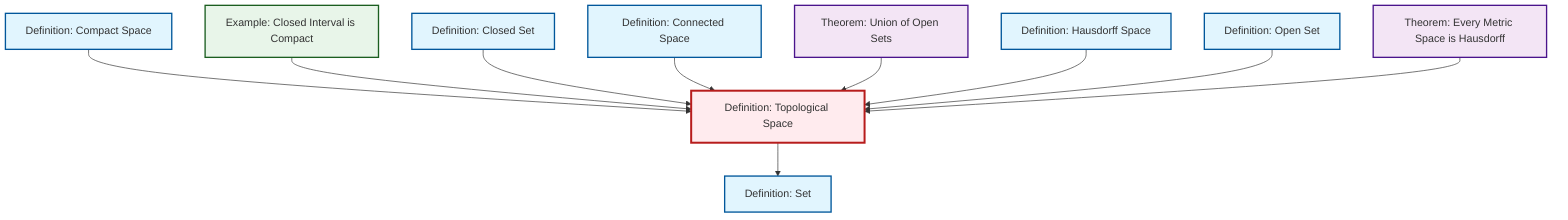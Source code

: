 graph TD
    classDef definition fill:#e1f5fe,stroke:#01579b,stroke-width:2px
    classDef theorem fill:#f3e5f5,stroke:#4a148c,stroke-width:2px
    classDef axiom fill:#fff3e0,stroke:#e65100,stroke-width:2px
    classDef example fill:#e8f5e9,stroke:#1b5e20,stroke-width:2px
    classDef current fill:#ffebee,stroke:#b71c1c,stroke-width:3px
    def-open-set["Definition: Open Set"]:::definition
    ex-closed-interval-compact["Example: Closed Interval is Compact"]:::example
    def-compact["Definition: Compact Space"]:::definition
    def-topological-space["Definition: Topological Space"]:::definition
    def-hausdorff["Definition: Hausdorff Space"]:::definition
    def-closed-set["Definition: Closed Set"]:::definition
    thm-metric-hausdorff["Theorem: Every Metric Space is Hausdorff"]:::theorem
    def-connected["Definition: Connected Space"]:::definition
    thm-union-open-sets["Theorem: Union of Open Sets"]:::theorem
    def-set["Definition: Set"]:::definition
    def-compact --> def-topological-space
    ex-closed-interval-compact --> def-topological-space
    def-closed-set --> def-topological-space
    def-connected --> def-topological-space
    thm-union-open-sets --> def-topological-space
    def-hausdorff --> def-topological-space
    def-open-set --> def-topological-space
    def-topological-space --> def-set
    thm-metric-hausdorff --> def-topological-space
    class def-topological-space current
